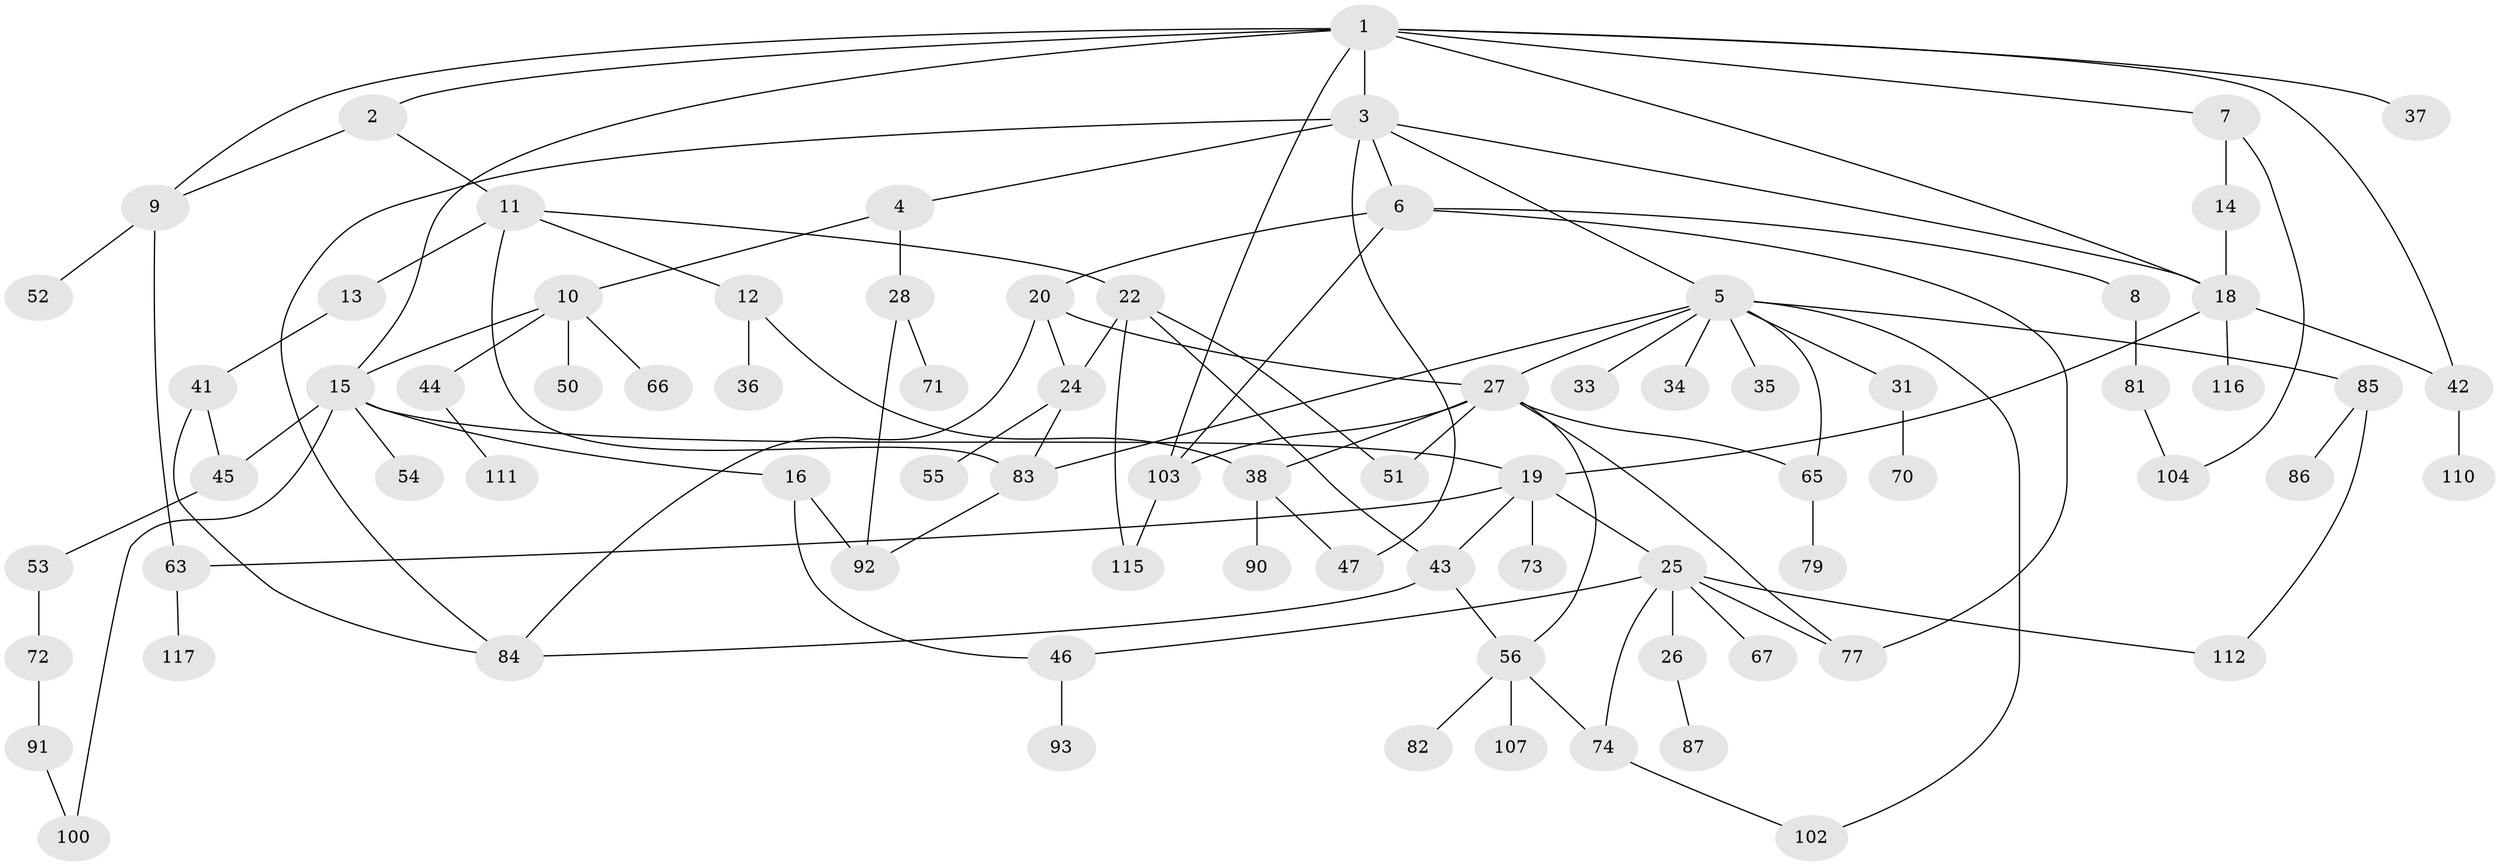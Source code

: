 // Generated by graph-tools (version 1.1) at 2025/51/02/27/25 19:51:39]
// undirected, 79 vertices, 112 edges
graph export_dot {
graph [start="1"]
  node [color=gray90,style=filled];
  1 [super="+21"];
  2 [super="+40"];
  3 [super="+23"];
  4;
  5 [super="+97"];
  6 [super="+17"];
  7;
  8 [super="+57"];
  9 [super="+108"];
  10 [super="+39"];
  11;
  12 [super="+60"];
  13;
  14 [super="+80"];
  15 [super="+49"];
  16;
  18 [super="+58"];
  19 [super="+89"];
  20 [super="+62"];
  22 [super="+29"];
  24 [super="+59"];
  25 [super="+30"];
  26 [super="+96"];
  27 [super="+88"];
  28 [super="+32"];
  31 [super="+68"];
  33;
  34 [super="+99"];
  35;
  36 [super="+61"];
  37;
  38 [super="+105"];
  41;
  42 [super="+75"];
  43 [super="+76"];
  44;
  45;
  46 [super="+48"];
  47;
  50 [super="+94"];
  51;
  52;
  53 [super="+69"];
  54;
  55;
  56 [super="+64"];
  63;
  65;
  66 [super="+101"];
  67;
  70;
  71;
  72;
  73 [super="+109"];
  74 [super="+113"];
  77 [super="+78"];
  79;
  81;
  82;
  83;
  84 [super="+95"];
  85 [super="+114"];
  86;
  87;
  90;
  91;
  92 [super="+98"];
  93;
  100;
  102;
  103;
  104 [super="+106"];
  107;
  110;
  111;
  112;
  115;
  116;
  117;
  1 -- 2;
  1 -- 3;
  1 -- 7;
  1 -- 9;
  1 -- 37;
  1 -- 103;
  1 -- 15;
  1 -- 18;
  1 -- 42;
  2 -- 11;
  2 -- 9;
  3 -- 4;
  3 -- 5;
  3 -- 6;
  3 -- 18;
  3 -- 47;
  3 -- 84;
  4 -- 10;
  4 -- 28;
  5 -- 27;
  5 -- 31;
  5 -- 33;
  5 -- 34;
  5 -- 35;
  5 -- 85;
  5 -- 83;
  5 -- 65;
  5 -- 102;
  6 -- 8;
  6 -- 77;
  6 -- 103;
  6 -- 20;
  7 -- 14;
  7 -- 104;
  8 -- 81;
  9 -- 52;
  9 -- 63;
  10 -- 15;
  10 -- 44;
  10 -- 50;
  10 -- 66;
  11 -- 12;
  11 -- 13;
  11 -- 22;
  11 -- 83;
  12 -- 36;
  12 -- 38;
  13 -- 41;
  14 -- 18;
  15 -- 16;
  15 -- 19;
  15 -- 100;
  15 -- 45;
  15 -- 54;
  16 -- 46;
  16 -- 92;
  18 -- 19;
  18 -- 42;
  18 -- 116;
  19 -- 25;
  19 -- 43;
  19 -- 73;
  19 -- 63;
  20 -- 84;
  20 -- 24;
  20 -- 27;
  22 -- 24;
  22 -- 115;
  22 -- 51;
  22 -- 43;
  24 -- 55;
  24 -- 83;
  25 -- 26;
  25 -- 112;
  25 -- 74;
  25 -- 67;
  25 -- 46;
  25 -- 77;
  26 -- 87;
  27 -- 51;
  27 -- 65;
  27 -- 38;
  27 -- 103;
  27 -- 56;
  27 -- 77;
  28 -- 71;
  28 -- 92;
  31 -- 70;
  38 -- 47;
  38 -- 90;
  41 -- 45;
  41 -- 84;
  42 -- 110;
  43 -- 56;
  43 -- 84;
  44 -- 111;
  45 -- 53;
  46 -- 93;
  53 -- 72;
  56 -- 74;
  56 -- 107;
  56 -- 82;
  63 -- 117;
  65 -- 79;
  72 -- 91;
  74 -- 102;
  81 -- 104;
  83 -- 92;
  85 -- 86;
  85 -- 112;
  91 -- 100;
  103 -- 115;
}
